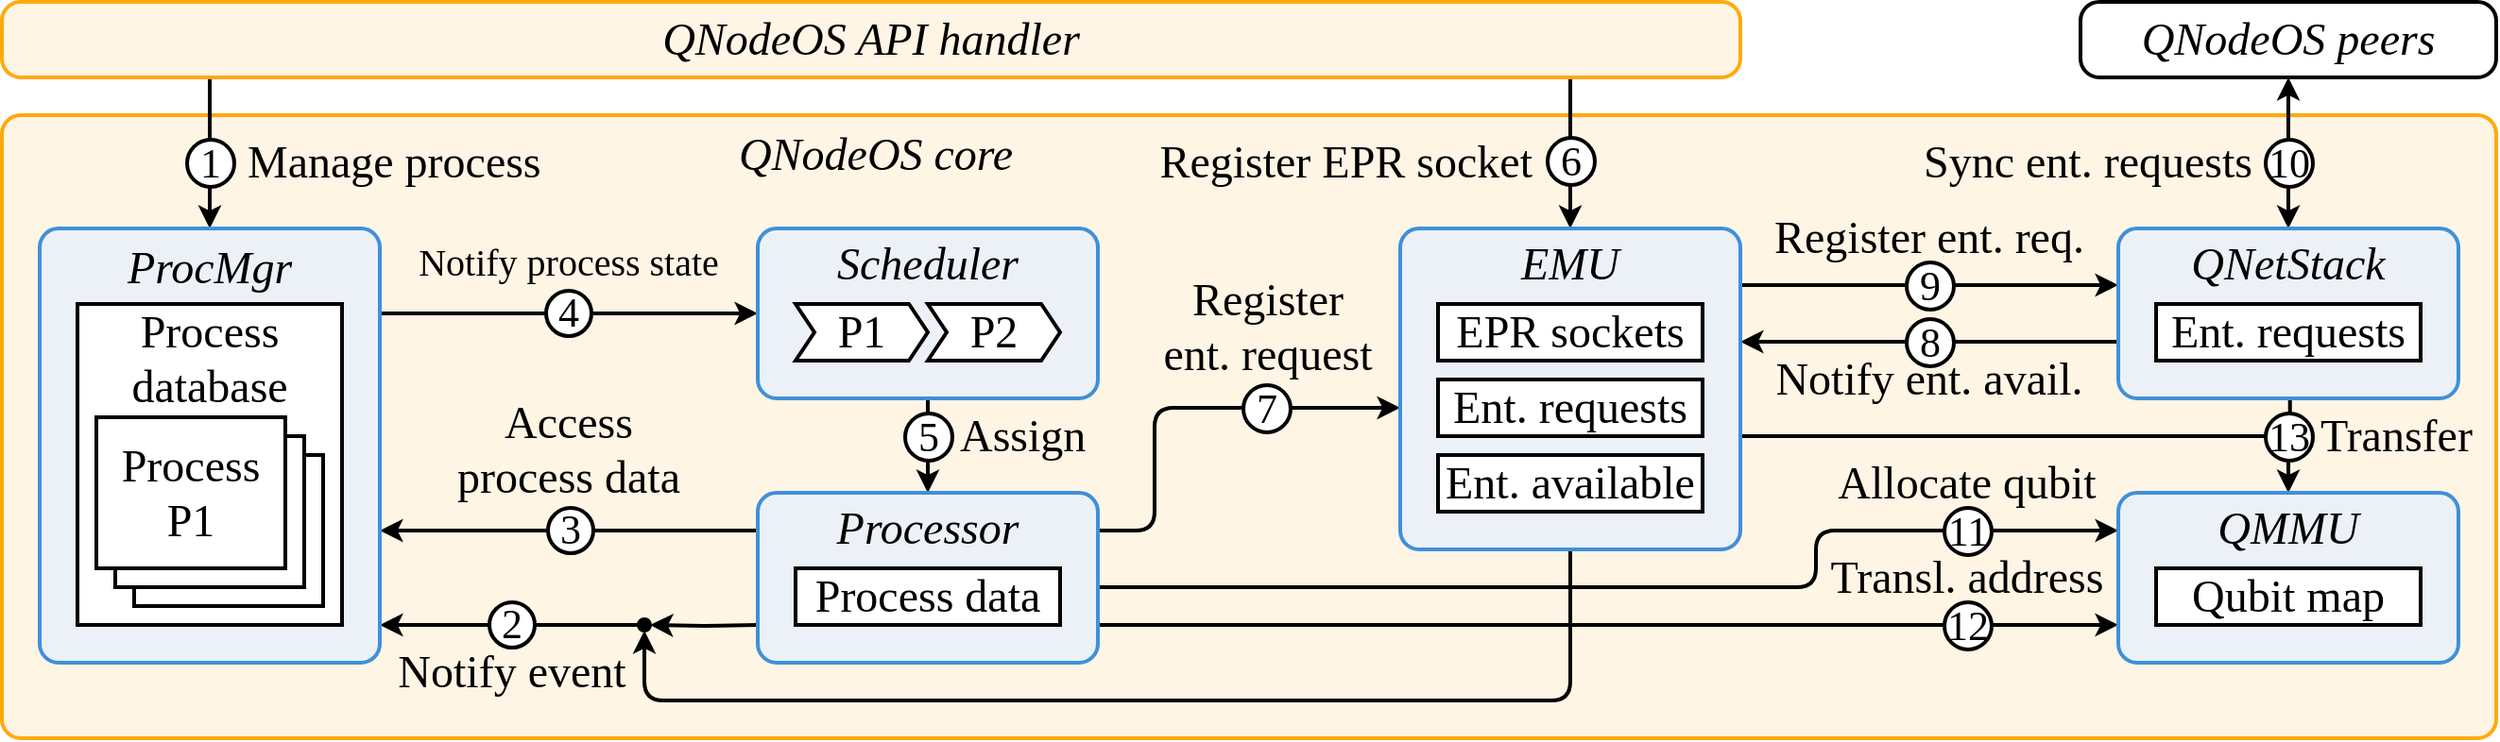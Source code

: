 <mxfile version="20.7.4" type="device"><diagram id="mJ-dKqEsO_aJzeUCnxig" name="Page-1"><mxGraphModel dx="1593" dy="122" grid="1" gridSize="10" guides="1" tooltips="1" connect="1" arrows="1" fold="1" page="1" pageScale="1" pageWidth="1100" pageHeight="850" background="none" math="0" shadow="0"><root><mxCell id="0"/><mxCell id="1" parent="0"/><mxCell id="3Ci6Us2nr3d3UgxeymEM-1" value="QNodeOS core" style="rounded=1;whiteSpace=wrap;html=1;strokeWidth=2;fontFamily=Times New Roman;fontSize=24;align=center;verticalAlign=top;spacingRight=395;spacingLeft=0;spacingTop=2;spacing=0;absoluteArcSize=1;arcSize=20;fontStyle=2;fillColor=#FFF5E5;strokeColor=#FFA90E;" parent="1" vertex="1"><mxGeometry x="80" y="1020" width="1320" height="330" as="geometry"/></mxCell><mxCell id="0AGVeKyfi7na3ugY_2Dh-66" value="" style="endArrow=classic;html=1;strokeWidth=2;arcSize=20;" parent="1" edge="1"><mxGeometry width="50" height="50" relative="1" as="geometry"><mxPoint x="660" y="1270" as="sourcePoint"/><mxPoint x="1200" y="1240" as="targetPoint"/><Array as="points"><mxPoint x="1040" y="1270"/><mxPoint x="1040" y="1240"/></Array></mxGeometry></mxCell><mxCell id="hcWTpKpT21OsxyFrRAE7-55" style="edgeStyle=orthogonalEdgeStyle;rounded=0;orthogonalLoop=1;jettySize=auto;html=1;entryX=0;entryY=0.5;entryDx=0;entryDy=0;strokeWidth=2;fontSize=20;arcSize=40;" parent="1" edge="1"><mxGeometry relative="1" as="geometry"><mxPoint x="280" y="1125" as="sourcePoint"/><mxPoint x="480" y="1125" as="targetPoint"/></mxGeometry></mxCell><mxCell id="hcWTpKpT21OsxyFrRAE7-59" style="edgeStyle=orthogonalEdgeStyle;rounded=0;orthogonalLoop=1;jettySize=auto;html=1;entryX=0;entryY=0.5;entryDx=0;entryDy=0;strokeWidth=2;fontSize=20;arcSize=40;" parent="1" edge="1"><mxGeometry relative="1" as="geometry"><mxPoint x="480" y="1240" as="sourcePoint"/><mxPoint x="280" y="1240" as="targetPoint"/></mxGeometry></mxCell><mxCell id="hcWTpKpT21OsxyFrRAE7-61" style="edgeStyle=orthogonalEdgeStyle;rounded=0;orthogonalLoop=1;jettySize=auto;html=1;entryX=0;entryY=0.5;entryDx=0;entryDy=0;strokeWidth=2;fontSize=20;exitX=0;exitY=0.5;exitDx=0;exitDy=0;arcSize=40;" parent="1" source="k2Un-w2lnXZwaTTrBxmM-7" edge="1"><mxGeometry relative="1" as="geometry"><mxPoint x="410" y="1290" as="sourcePoint"/><mxPoint x="280" y="1290" as="targetPoint"/></mxGeometry></mxCell><mxCell id="knLfs_AyrQ2a8iT-tpj--4" style="edgeStyle=orthogonalEdgeStyle;rounded=0;orthogonalLoop=1;jettySize=auto;html=1;strokeWidth=2;fontSize=20;arcSize=40;" parent="1" edge="1"><mxGeometry relative="1" as="geometry"><mxPoint x="660" y="1290" as="sourcePoint"/><mxPoint x="1200" y="1290" as="targetPoint"/></mxGeometry></mxCell><mxCell id="k2Un-w2lnXZwaTTrBxmM-11" style="edgeStyle=orthogonalEdgeStyle;rounded=1;orthogonalLoop=1;jettySize=auto;html=1;exitX=0.5;exitY=1;exitDx=0;exitDy=0;entryX=0.5;entryY=1;entryDx=0;entryDy=0;endArrow=classic;endFill=1;strokeWidth=2;arcSize=20;" parent="1" source="knLfs_AyrQ2a8iT-tpj--65" target="k2Un-w2lnXZwaTTrBxmM-7" edge="1"><mxGeometry relative="1" as="geometry"><Array as="points"><mxPoint x="910" y="1330"/><mxPoint x="420" y="1330"/></Array></mxGeometry></mxCell><mxCell id="knLfs_AyrQ2a8iT-tpj--76" style="edgeStyle=orthogonalEdgeStyle;rounded=0;orthogonalLoop=1;jettySize=auto;html=1;entryX=0;entryY=0.5;entryDx=0;entryDy=0;strokeWidth=2;fontSize=20;arcSize=40;" parent="1" edge="1"><mxGeometry relative="1" as="geometry"><mxPoint x="1000" y="1110" as="sourcePoint"/><mxPoint x="1200" y="1110" as="targetPoint"/></mxGeometry></mxCell><mxCell id="knLfs_AyrQ2a8iT-tpj--78" style="edgeStyle=orthogonalEdgeStyle;rounded=0;orthogonalLoop=1;jettySize=auto;html=1;entryX=0;entryY=0.5;entryDx=0;entryDy=0;strokeWidth=2;fontSize=20;arcSize=40;" parent="1" edge="1"><mxGeometry relative="1" as="geometry"><mxPoint x="1200.0" y="1140" as="sourcePoint"/><mxPoint x="1000" y="1140" as="targetPoint"/></mxGeometry></mxCell><mxCell id="knLfs_AyrQ2a8iT-tpj--81" style="edgeStyle=orthogonalEdgeStyle;rounded=1;orthogonalLoop=1;jettySize=auto;html=1;exitX=0.5;exitY=1;exitDx=0;exitDy=0;strokeColor=#000000;strokeWidth=2;fontSize=20;fontColor=#000000;arcSize=20;" parent="1" edge="1"><mxGeometry relative="1" as="geometry"><mxPoint x="660" y="1240" as="sourcePoint"/><mxPoint x="820" y="1175" as="targetPoint"/><Array as="points"><mxPoint x="690" y="1240"/><mxPoint x="690" y="1175"/></Array></mxGeometry></mxCell><mxCell id="k2Un-w2lnXZwaTTrBxmM-2" style="edgeStyle=orthogonalEdgeStyle;rounded=1;orthogonalLoop=1;jettySize=auto;html=1;entryX=0.5;entryY=0;entryDx=0;entryDy=0;strokeColor=#000000;strokeWidth=2;fontSize=20;fontColor=#000000;arcSize=20;" parent="1" edge="1"><mxGeometry relative="1" as="geometry"><mxPoint x="1000" y="1190" as="sourcePoint"/><mxPoint x="1290" y="1220" as="targetPoint"/><Array as="points"><mxPoint x="1020" y="1190"/><mxPoint x="1290" y="1190"/></Array></mxGeometry></mxCell><mxCell id="k2Un-w2lnXZwaTTrBxmM-10" style="edgeStyle=orthogonalEdgeStyle;rounded=0;orthogonalLoop=1;jettySize=auto;html=1;strokeWidth=2;fontSize=20;entryX=1;entryY=0.5;entryDx=0;entryDy=0;arcSize=40;" parent="1" target="k2Un-w2lnXZwaTTrBxmM-7" edge="1"><mxGeometry relative="1" as="geometry"><mxPoint x="480" y="1290" as="sourcePoint"/><mxPoint x="430" y="1290" as="targetPoint"/></mxGeometry></mxCell><mxCell id="k2Un-w2lnXZwaTTrBxmM-12" style="edgeStyle=orthogonalEdgeStyle;rounded=0;orthogonalLoop=1;jettySize=auto;html=1;entryX=0.5;entryY=0;entryDx=0;entryDy=0;strokeColor=#000000;strokeWidth=2;fontSize=20;fontColor=#000000;arcSize=40;" parent="1" edge="1"><mxGeometry relative="1" as="geometry"><mxPoint x="190" y="1000" as="sourcePoint"/><mxPoint x="190" y="1080" as="targetPoint"/><Array as="points"><mxPoint x="190" y="1070"/><mxPoint x="190" y="1070"/></Array></mxGeometry></mxCell><mxCell id="k2Un-w2lnXZwaTTrBxmM-14" style="edgeStyle=orthogonalEdgeStyle;rounded=0;orthogonalLoop=1;jettySize=auto;html=1;entryX=0.5;entryY=0;entryDx=0;entryDy=0;strokeColor=#000000;strokeWidth=2;fontSize=20;fontColor=#000000;arcSize=40;" parent="1" edge="1"><mxGeometry relative="1" as="geometry"><mxPoint x="910" y="1000" as="sourcePoint"/><mxPoint x="910" y="1080" as="targetPoint"/><Array as="points"><mxPoint x="910" y="1070"/><mxPoint x="910" y="1070"/></Array></mxGeometry></mxCell><mxCell id="ZNSeiTaCfc-gXXWkrzvp-1" style="edgeStyle=orthogonalEdgeStyle;rounded=0;orthogonalLoop=1;jettySize=auto;html=1;entryX=0.5;entryY=0;entryDx=0;entryDy=0;strokeColor=#000000;strokeWidth=2;fontSize=20;fontColor=#000000;startArrow=classic;startFill=1;arcSize=40;" parent="1" edge="1"><mxGeometry relative="1" as="geometry"><mxPoint x="1290" y="1000" as="sourcePoint"/><mxPoint x="1290" y="1080" as="targetPoint"/><Array as="points"><mxPoint x="1290" y="1070"/><mxPoint x="1290" y="1070"/></Array></mxGeometry></mxCell><mxCell id="hcWTpKpT21OsxyFrRAE7-52" style="edgeStyle=orthogonalEdgeStyle;rounded=0;orthogonalLoop=1;jettySize=auto;html=1;entryX=0.5;entryY=0;entryDx=0;entryDy=0;strokeColor=#000000;strokeWidth=2;fontSize=20;fontColor=#000000;" parent="1" edge="1"><mxGeometry relative="1" as="geometry"><mxPoint x="570" y="1170" as="sourcePoint"/><mxPoint x="570" y="1220.0" as="targetPoint"/><Array as="points"><mxPoint x="570" y="1210"/><mxPoint x="570" y="1210"/></Array></mxGeometry></mxCell><mxCell id="hcWTpKpT21OsxyFrRAE7-53" value="Assign" style="text;html=1;strokeColor=none;fillColor=none;align=left;verticalAlign=middle;whiteSpace=wrap;rounded=0;fontSize=24;fontColor=#000000;fontFamily=Times New Roman;" parent="1" vertex="1"><mxGeometry x="585" y="1170" width="75" height="40" as="geometry"/></mxCell><mxCell id="hcWTpKpT21OsxyFrRAE7-62" value="Notify process state" style="text;html=1;strokeColor=none;fillColor=none;align=center;verticalAlign=middle;whiteSpace=wrap;rounded=0;fontSize=20;fontColor=#000000;fontFamily=Times New Roman;spacing=0;" parent="1" vertex="1"><mxGeometry x="280" y="1077" width="200" height="40" as="geometry"/></mxCell><mxCell id="hcWTpKpT21OsxyFrRAE7-63" value="Access process data" style="text;html=1;strokeColor=none;fillColor=none;align=center;verticalAlign=middle;whiteSpace=wrap;rounded=0;fontSize=24;fontColor=#000000;fontFamily=Times New Roman;spacing=0;" parent="1" vertex="1"><mxGeometry x="310" y="1164" width="140" height="65" as="geometry"/></mxCell><mxCell id="hcWTpKpT21OsxyFrRAE7-64" value="Notify event" style="text;html=1;strokeColor=none;fillColor=none;align=center;verticalAlign=middle;whiteSpace=wrap;rounded=0;fontSize=24;fontColor=#000000;fontFamily=Times New Roman;spacing=0;" parent="1" vertex="1"><mxGeometry x="280" y="1297" width="140" height="35" as="geometry"/></mxCell><mxCell id="knLfs_AyrQ2a8iT-tpj--5" value="Register&lt;br style=&quot;font-size: 24px;&quot;&gt;ent. request" style="text;html=1;strokeColor=none;fillColor=none;align=center;verticalAlign=middle;whiteSpace=wrap;rounded=0;fontSize=24;fontColor=#000000;fontFamily=Times New Roman;spacing=0;" parent="1" vertex="1"><mxGeometry x="690" y="1107" width="120" height="50" as="geometry"/></mxCell><mxCell id="knLfs_AyrQ2a8iT-tpj--77" value="Register ent. req." style="text;html=1;strokeColor=none;fillColor=none;align=center;verticalAlign=middle;whiteSpace=wrap;rounded=0;fontSize=24;fontColor=#000000;fontFamily=Times New Roman;spacing=0;" parent="1" vertex="1"><mxGeometry x="1000" y="1075" width="200" height="20" as="geometry"/></mxCell><mxCell id="knLfs_AyrQ2a8iT-tpj--79" value="Notify ent. avail." style="text;html=1;strokeColor=none;fillColor=none;align=center;verticalAlign=middle;whiteSpace=wrap;rounded=0;fontSize=24;fontColor=#000000;fontFamily=Times New Roman;spacing=0;" parent="1" vertex="1"><mxGeometry x="1000" y="1140" width="200" height="40" as="geometry"/></mxCell><mxCell id="k2Un-w2lnXZwaTTrBxmM-3" value="Transfer" style="text;html=1;strokeColor=none;fillColor=none;align=left;verticalAlign=middle;whiteSpace=wrap;rounded=0;fontSize=24;fontColor=#000000;fontFamily=Times New Roman;" parent="1" vertex="1"><mxGeometry x="1305" y="1170" width="75" height="40" as="geometry"/></mxCell><mxCell id="k2Un-w2lnXZwaTTrBxmM-7" value="" style="ellipse;whiteSpace=wrap;html=1;align=left;strokeWidth=2;fillColor=#000000;" parent="1" vertex="1"><mxGeometry x="417" y="1287" width="6" height="6" as="geometry"/></mxCell><mxCell id="k2Un-w2lnXZwaTTrBxmM-13" value="Manage process" style="text;html=1;strokeColor=none;fillColor=none;align=left;verticalAlign=middle;whiteSpace=wrap;rounded=0;fontSize=24;fontColor=#000000;fontFamily=Times New Roman;" parent="1" vertex="1"><mxGeometry x="208" y="1030" width="175" height="30" as="geometry"/></mxCell><mxCell id="k2Un-w2lnXZwaTTrBxmM-15" value="Register EPR socket" style="text;html=1;strokeColor=none;fillColor=none;align=right;verticalAlign=middle;whiteSpace=wrap;rounded=0;fontSize=24;fontColor=#000000;fontFamily=Times New Roman;" parent="1" vertex="1"><mxGeometry x="687" y="1030" width="205" height="30" as="geometry"/></mxCell><mxCell id="k2Un-w2lnXZwaTTrBxmM-18" value="6" style="ellipse;whiteSpace=wrap;html=1;aspect=fixed;align=center;strokeWidth=2;spacing=0;fontFamily=Times New Roman;fontSize=22;fontStyle=0" parent="1" vertex="1"><mxGeometry x="898" y="1032" width="25" height="25" as="geometry"/></mxCell><mxCell id="k2Un-w2lnXZwaTTrBxmM-19" value="4" style="ellipse;whiteSpace=wrap;html=1;aspect=fixed;align=center;strokeWidth=2;spacing=0;fontFamily=Times New Roman;fontSize=22;fontStyle=0" parent="1" vertex="1"><mxGeometry x="368" y="1113" width="24" height="24" as="geometry"/></mxCell><mxCell id="k2Un-w2lnXZwaTTrBxmM-20" value="5" style="ellipse;whiteSpace=wrap;html=1;aspect=fixed;align=center;strokeWidth=2;spacing=0;fontFamily=Times New Roman;fontSize=22;fontStyle=0" parent="1" vertex="1"><mxGeometry x="558" y="1178" width="25" height="25" as="geometry"/></mxCell><mxCell id="k2Un-w2lnXZwaTTrBxmM-21" value="3" style="ellipse;whiteSpace=wrap;html=1;aspect=fixed;align=center;strokeWidth=2;spacing=0;fontFamily=Times New Roman;fontSize=22;fontStyle=0" parent="1" vertex="1"><mxGeometry x="369" y="1228" width="24" height="24" as="geometry"/></mxCell><mxCell id="k2Un-w2lnXZwaTTrBxmM-22" value="7" style="ellipse;whiteSpace=wrap;html=1;aspect=fixed;align=center;strokeWidth=2;spacing=0;fontFamily=Times New Roman;fontSize=22;fontStyle=0" parent="1" vertex="1"><mxGeometry x="737" y="1163" width="25" height="25" as="geometry"/></mxCell><mxCell id="k2Un-w2lnXZwaTTrBxmM-23" value="2" style="ellipse;whiteSpace=wrap;html=1;aspect=fixed;align=center;strokeWidth=2;spacing=0;fontFamily=Times New Roman;fontSize=22;fontStyle=0" parent="1" vertex="1"><mxGeometry x="338" y="1278" width="24" height="24" as="geometry"/></mxCell><mxCell id="k2Un-w2lnXZwaTTrBxmM-24" value="9" style="ellipse;whiteSpace=wrap;html=1;aspect=fixed;align=center;strokeWidth=2;spacing=0;fontFamily=Times New Roman;fontSize=22;fontStyle=0" parent="1" vertex="1"><mxGeometry x="1088" y="1098" width="25" height="25" as="geometry"/></mxCell><mxCell id="k2Un-w2lnXZwaTTrBxmM-26" value="12" style="ellipse;whiteSpace=wrap;html=1;aspect=fixed;align=center;strokeWidth=2;spacing=0;fontFamily=Times New Roman;fontSize=22;fontStyle=0" parent="1" vertex="1"><mxGeometry x="1108" y="1278" width="25" height="25" as="geometry"/></mxCell><mxCell id="k2Un-w2lnXZwaTTrBxmM-27" value="8" style="ellipse;whiteSpace=wrap;html=1;aspect=fixed;align=center;strokeWidth=2;spacing=0;fontFamily=Times New Roman;fontSize=22;fontStyle=0" parent="1" vertex="1"><mxGeometry x="1088" y="1128" width="25" height="25" as="geometry"/></mxCell><mxCell id="_O1KRrx9tnjUyHB0LHUW-12" value="" style="endArrow=none;html=1;rounded=0;fontSize=22;strokeWidth=2;" edge="1" parent="1"><mxGeometry width="50" height="50" relative="1" as="geometry"><mxPoint x="1290.86" y="1170.5" as="sourcePoint"/><mxPoint x="1290.86" y="1180.5" as="targetPoint"/></mxGeometry></mxCell><mxCell id="k2Un-w2lnXZwaTTrBxmM-28" value="13" style="ellipse;whiteSpace=wrap;html=1;aspect=fixed;align=center;strokeWidth=2;spacing=0;fontFamily=Times New Roman;fontSize=22;fontStyle=0" parent="1" vertex="1"><mxGeometry x="1278" y="1178" width="25" height="25" as="geometry"/></mxCell><mxCell id="k2Un-w2lnXZwaTTrBxmM-33" value="1" style="ellipse;whiteSpace=wrap;html=1;aspect=fixed;align=center;strokeWidth=2;spacing=0;fontFamily=Times New Roman;fontSize=22;fontStyle=0" parent="1" vertex="1"><mxGeometry x="178" y="1033" width="25" height="25" as="geometry"/></mxCell><mxCell id="hcWTpKpT21OsxyFrRAE7-13" value="ProcMgr" style="rounded=1;whiteSpace=wrap;html=1;strokeWidth=2;fontFamily=Times New Roman;fontSize=24;align=center;verticalAlign=top;spacingRight=0;spacingLeft=0;spacingTop=2;spacing=0;absoluteArcSize=1;arcSize=20;fontStyle=2;fillColor=#ECF1F8;strokeColor=#3F90DA;" parent="1" vertex="1"><mxGeometry x="100" y="1080" width="180" height="230" as="geometry"/></mxCell><mxCell id="hcWTpKpT21OsxyFrRAE7-2" value="Process&lt;br style=&quot;font-size: 24px;&quot;&gt;database" style="rounded=0;whiteSpace=wrap;html=1;strokeWidth=2;fontFamily=Times New Roman;fontSize=24;align=center;verticalAlign=top;spacingRight=0;spacingLeft=0;spacingTop=-4;spacing=0;" parent="1" vertex="1"><mxGeometry x="120" y="1120" width="140" height="170" as="geometry"/></mxCell><mxCell id="hcWTpKpT21OsxyFrRAE7-5" value="P1" style="rounded=0;whiteSpace=wrap;html=1;strokeWidth=2;fontFamily=Times New Roman;fontSize=20;align=center;" parent="1" vertex="1"><mxGeometry x="150" y="1200" width="100" height="80" as="geometry"/></mxCell><mxCell id="hcWTpKpT21OsxyFrRAE7-4" value="P1" style="rounded=0;whiteSpace=wrap;html=1;strokeWidth=2;fontFamily=Times New Roman;fontSize=20;align=center;" parent="1" vertex="1"><mxGeometry x="140" y="1190" width="100" height="80" as="geometry"/></mxCell><mxCell id="hcWTpKpT21OsxyFrRAE7-3" value="Process&lt;br style=&quot;font-size: 24px;&quot;&gt;P1" style="rounded=0;whiteSpace=wrap;html=1;strokeWidth=2;fontFamily=Times New Roman;fontSize=24;align=center;" parent="1" vertex="1"><mxGeometry x="130" y="1180" width="100" height="80" as="geometry"/></mxCell><mxCell id="ZNSeiTaCfc-gXXWkrzvp-2" value="Sync ent. requests" style="text;html=1;strokeColor=none;fillColor=none;align=right;verticalAlign=middle;whiteSpace=wrap;rounded=0;fontSize=24;fontColor=#000000;fontFamily=Times New Roman;" parent="1" vertex="1"><mxGeometry x="1068" y="1030" width="205" height="30" as="geometry"/></mxCell><mxCell id="ZNSeiTaCfc-gXXWkrzvp-3" value="10" style="ellipse;whiteSpace=wrap;html=1;aspect=fixed;align=center;strokeWidth=2;spacing=0;fontFamily=Times New Roman;fontSize=22;fontStyle=0" parent="1" vertex="1"><mxGeometry x="1278" y="1033" width="25" height="25" as="geometry"/></mxCell><mxCell id="CUkcVJxK4daUj0EvW8yB-2" value="Allocate qubit" style="text;html=1;strokeColor=none;fillColor=none;align=center;verticalAlign=middle;whiteSpace=wrap;rounded=0;fontSize=24;fontColor=#000000;fontFamily=Times New Roman;spacing=0;" parent="1" vertex="1"><mxGeometry x="1040" y="1195" width="160" height="40" as="geometry"/></mxCell><mxCell id="CUkcVJxK4daUj0EvW8yB-3" value="Transl. address" style="text;html=1;strokeColor=none;fillColor=none;align=center;verticalAlign=middle;whiteSpace=wrap;rounded=0;fontSize=24;fontColor=#000000;fontFamily=Times New Roman;spacing=0;" parent="1" vertex="1"><mxGeometry x="1040" y="1245" width="160" height="40" as="geometry"/></mxCell><mxCell id="CUkcVJxK4daUj0EvW8yB-4" value="11" style="ellipse;whiteSpace=wrap;html=1;aspect=fixed;align=center;strokeWidth=2;spacing=0;fontFamily=Times New Roman;fontSize=22;fontStyle=0" parent="1" vertex="1"><mxGeometry x="1108" y="1228" width="25" height="25" as="geometry"/></mxCell><mxCell id="knLfs_AyrQ2a8iT-tpj--1" value="QMMU" style="rounded=1;whiteSpace=wrap;html=1;strokeWidth=2;fontFamily=Times New Roman;fontSize=24;align=center;verticalAlign=top;spacingRight=0;spacingLeft=0;spacingTop=0;spacing=0;absoluteArcSize=1;arcSize=20;fontStyle=2;fillColor=#ECF1F8;strokeColor=#3F90DA;" parent="1" vertex="1"><mxGeometry x="1200" y="1220" width="180" height="90" as="geometry"/></mxCell><mxCell id="knLfs_AyrQ2a8iT-tpj--2" value="Qubit map" style="rounded=0;whiteSpace=wrap;html=1;strokeWidth=2;fontFamily=Times New Roman;fontSize=24;align=center;verticalAlign=middle;spacingRight=0;spacingLeft=0;spacingTop=0;spacing=0;" parent="1" vertex="1"><mxGeometry x="1220" y="1260" width="140" height="30" as="geometry"/></mxCell><mxCell id="knLfs_AyrQ2a8iT-tpj--34" value="QNetStack" style="rounded=1;whiteSpace=wrap;html=1;strokeWidth=2;fontFamily=Times New Roman;fontSize=24;align=center;verticalAlign=top;spacingRight=0;spacingLeft=0;spacingTop=0;spacing=0;absoluteArcSize=1;arcSize=20;fontStyle=2;fillColor=#ECF1F8;strokeColor=#3F90DA;" parent="1" vertex="1"><mxGeometry x="1200" y="1080" width="180" height="90" as="geometry"/></mxCell><mxCell id="knLfs_AyrQ2a8iT-tpj--35" value="Ent. requests" style="rounded=0;whiteSpace=wrap;html=1;strokeWidth=2;fontFamily=Times New Roman;fontSize=24;align=center;verticalAlign=middle;spacingRight=0;spacingLeft=0;spacingTop=0;spacing=0;" parent="1" vertex="1"><mxGeometry x="1220" y="1120" width="140" height="30" as="geometry"/></mxCell><mxCell id="knLfs_AyrQ2a8iT-tpj--65" value="EMU" style="rounded=1;whiteSpace=wrap;html=1;strokeWidth=2;fontFamily=Times New Roman;fontSize=24;align=center;verticalAlign=top;spacingRight=0;spacingLeft=0;spacingTop=0;spacing=0;absoluteArcSize=1;arcSize=20;fontStyle=2;fillColor=#ECF1F8;strokeColor=#3F90DA;" parent="1" vertex="1"><mxGeometry x="820" y="1080" width="180" height="170" as="geometry"/></mxCell><mxCell id="knLfs_AyrQ2a8iT-tpj--66" value="EPR sockets" style="rounded=0;whiteSpace=wrap;html=1;strokeWidth=2;fontFamily=Times New Roman;fontSize=24;align=center;verticalAlign=middle;spacingRight=0;spacingLeft=0;spacingTop=0;spacing=0;" parent="1" vertex="1"><mxGeometry x="840" y="1120" width="140" height="30" as="geometry"/></mxCell><mxCell id="knLfs_AyrQ2a8iT-tpj--67" value="Ent. requests" style="rounded=0;whiteSpace=wrap;html=1;strokeWidth=2;fontFamily=Times New Roman;fontSize=24;align=center;verticalAlign=middle;spacingRight=0;spacingLeft=0;spacingTop=0;spacing=0;" parent="1" vertex="1"><mxGeometry x="840" y="1160" width="140" height="30" as="geometry"/></mxCell><mxCell id="knLfs_AyrQ2a8iT-tpj--68" value="Ent. available" style="rounded=0;whiteSpace=wrap;html=1;strokeWidth=2;fontFamily=Times New Roman;fontSize=24;align=center;verticalAlign=middle;spacingRight=0;spacingLeft=0;spacingTop=0;spacing=0;" parent="1" vertex="1"><mxGeometry x="840" y="1200" width="140" height="30" as="geometry"/></mxCell><mxCell id="hcWTpKpT21OsxyFrRAE7-39" value="Scheduler" style="rounded=1;whiteSpace=wrap;html=1;strokeWidth=2;fontFamily=Times New Roman;fontSize=24;align=center;verticalAlign=top;spacingRight=0;spacingLeft=0;spacingTop=0;spacing=0;absoluteArcSize=1;arcSize=20;fontStyle=2;fillColor=#ECF1F8;strokeColor=#3F90DA;" parent="1" vertex="1"><mxGeometry x="480" y="1080" width="180" height="90" as="geometry"/></mxCell><mxCell id="hcWTpKpT21OsxyFrRAE7-29" value="Processor" style="rounded=1;whiteSpace=wrap;html=1;strokeWidth=2;fontFamily=Times New Roman;fontSize=24;align=center;verticalAlign=top;spacingRight=0;spacingLeft=0;spacingTop=0;spacing=0;absoluteArcSize=1;arcSize=20;fontStyle=2;fillColor=#ECF1F8;strokeColor=#3F90DA;" parent="1" vertex="1"><mxGeometry x="480" y="1220" width="180" height="90" as="geometry"/></mxCell><mxCell id="hcWTpKpT21OsxyFrRAE7-30" value="Process data" style="rounded=0;whiteSpace=wrap;html=1;strokeWidth=2;fontFamily=Times New Roman;fontSize=24;align=center;verticalAlign=middle;spacingRight=0;spacingLeft=0;spacingTop=0;spacing=0;" parent="1" vertex="1"><mxGeometry x="500" y="1260" width="140" height="30" as="geometry"/></mxCell><mxCell id="3Ci6Us2nr3d3UgxeymEM-2" value="QNodeOS API handler" style="rounded=1;whiteSpace=wrap;html=1;strokeWidth=2;fontFamily=Times New Roman;fontSize=24;align=center;verticalAlign=middle;spacingRight=0;spacingLeft=0;spacingTop=0;spacing=0;absoluteArcSize=1;arcSize=20;fontStyle=2;fillColor=#FFF5E5;strokeColor=#FFA90E;" parent="1" vertex="1"><mxGeometry x="80" y="960" width="920" height="40" as="geometry"/></mxCell><mxCell id="3Ci6Us2nr3d3UgxeymEM-3" value="QNodeOS peers" style="rounded=1;whiteSpace=wrap;html=1;strokeWidth=2;fontFamily=Times New Roman;fontSize=24;align=center;verticalAlign=middle;spacingRight=0;spacingLeft=0;spacingTop=0;spacing=0;absoluteArcSize=1;arcSize=20;fontStyle=2;" parent="1" vertex="1"><mxGeometry x="1180" y="960" width="220" height="40" as="geometry"/></mxCell><mxCell id="3Ci6Us2nr3d3UgxeymEM-9" value="P1" style="shape=step;perimeter=stepPerimeter;whiteSpace=wrap;html=1;fixedSize=1;strokeWidth=2;size=10;fontSize=24;fontFamily=Times New Roman;" parent="1" vertex="1"><mxGeometry x="500" y="1120" width="70" height="30" as="geometry"/></mxCell><mxCell id="3Ci6Us2nr3d3UgxeymEM-10" value="P2" style="shape=step;perimeter=stepPerimeter;whiteSpace=wrap;html=1;fixedSize=1;strokeWidth=2;size=10;fontSize=24;fontFamily=Times New Roman;" parent="1" vertex="1"><mxGeometry x="570" y="1120" width="70" height="30" as="geometry"/></mxCell></root></mxGraphModel></diagram></mxfile>